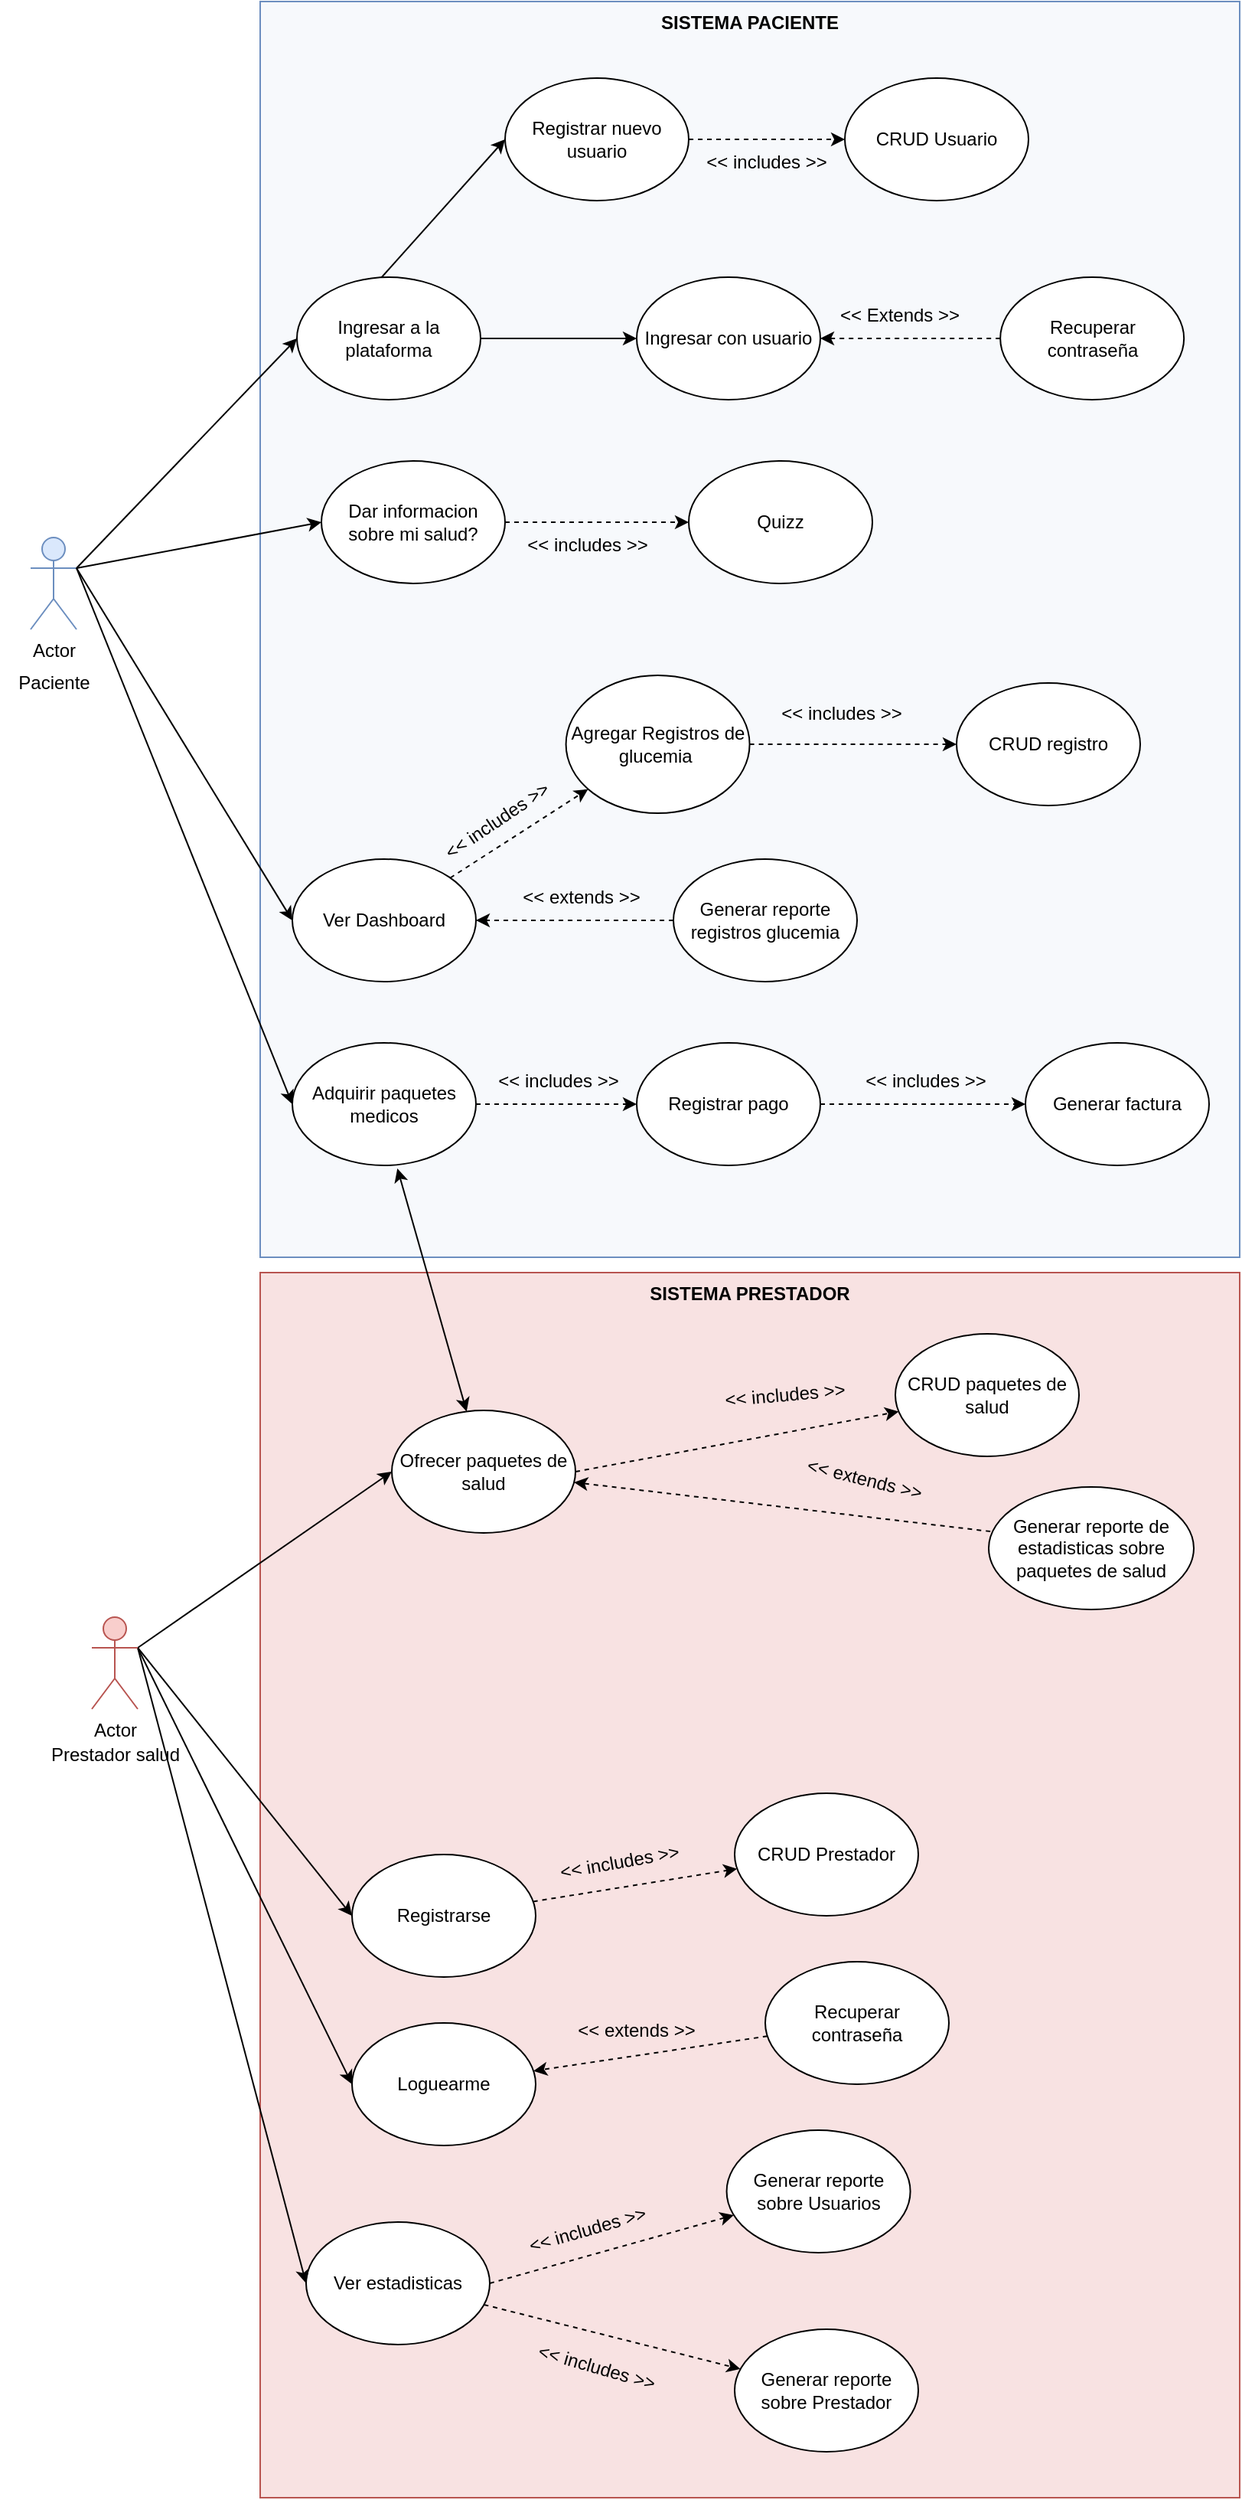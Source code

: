 <mxfile version="20.5.1" type="google"><diagram id="RDrsJchtXvlPUl6qopNz" name="Página-1"><mxGraphModel grid="1" page="1" gridSize="10" guides="1" tooltips="1" connect="1" arrows="1" fold="1" pageScale="1" pageWidth="827" pageHeight="1169" math="0" shadow="0"><root><mxCell id="0"/><mxCell id="1" parent="0"/><mxCell id="qS6tqDcZ1XG7NOxBia99-36" value="SISTEMA PRESTADOR" style="rounded=0;whiteSpace=wrap;html=1;fillColor=#F8E2E2;strokeColor=#b85450;align=center;verticalAlign=top;fontStyle=1;labelBackgroundColor=none;labelBorderColor=none;" vertex="1" parent="1"><mxGeometry x="270" y="670" width="640" height="800" as="geometry"/></mxCell><mxCell id="6UaIw8v2d6YvoBr4v4XX-1" value="SISTEMA PACIENTE" style="rounded=0;whiteSpace=wrap;html=1;fillColor=#F7F9FC;strokeColor=#6c8ebf;verticalAlign=top;fontStyle=1" vertex="1" parent="1"><mxGeometry x="270" y="-160" width="640" height="820" as="geometry"/></mxCell><mxCell id="6UaIw8v2d6YvoBr4v4XX-2" value="Actor" style="shape=umlActor;verticalLabelPosition=bottom;verticalAlign=top;html=1;outlineConnect=0;fillColor=#dae8fc;strokeColor=#6c8ebf;" vertex="1" parent="1"><mxGeometry x="120" y="190" width="30" height="60" as="geometry"/></mxCell><mxCell id="6UaIw8v2d6YvoBr4v4XX-3" value="Registrar nuevo usuario" style="ellipse;whiteSpace=wrap;html=1;" vertex="1" parent="1"><mxGeometry x="430" y="-110" width="120" height="80" as="geometry"/></mxCell><mxCell id="6UaIw8v2d6YvoBr4v4XX-4" value="" style="endArrow=classic;html=1;rounded=0;entryX=0;entryY=0.5;entryDx=0;entryDy=0;exitX=0.447;exitY=0.025;exitDx=0;exitDy=0;exitPerimeter=0;" edge="1" parent="1" source="qS6tqDcZ1XG7NOxBia99-1" target="6UaIw8v2d6YvoBr4v4XX-3"><mxGeometry width="50" height="50" relative="1" as="geometry"><mxPoint x="150" y="210" as="sourcePoint"/><mxPoint x="284" y="80" as="targetPoint"/></mxGeometry></mxCell><mxCell id="6UaIw8v2d6YvoBr4v4XX-6" value="Agregar Registros de glucemia&amp;nbsp;" style="ellipse;whiteSpace=wrap;html=1;" vertex="1" parent="1"><mxGeometry x="469.79" y="280" width="120" height="90" as="geometry"/></mxCell><mxCell id="6UaIw8v2d6YvoBr4v4XX-9" value="Ver Dashboard" style="ellipse;whiteSpace=wrap;html=1;" vertex="1" parent="1"><mxGeometry x="291" y="400" width="120" height="80" as="geometry"/></mxCell><mxCell id="iUNE1gPHPYde_Vm8SocA-6" style="edgeStyle=orthogonalEdgeStyle;rounded=0;orthogonalLoop=1;jettySize=auto;html=1;" edge="1" parent="1" source="qS6tqDcZ1XG7NOxBia99-1" target="iUNE1gPHPYde_Vm8SocA-4"><mxGeometry relative="1" as="geometry"/></mxCell><mxCell id="qS6tqDcZ1XG7NOxBia99-1" value="Ingresar a la plataforma" style="ellipse;whiteSpace=wrap;html=1;" vertex="1" parent="1"><mxGeometry x="294" y="20" width="120" height="80" as="geometry"/></mxCell><mxCell id="qS6tqDcZ1XG7NOxBia99-2" value="" style="endArrow=classic;html=1;rounded=0;entryX=0;entryY=0.5;entryDx=0;entryDy=0;" edge="1" parent="1" target="qS6tqDcZ1XG7NOxBia99-1"><mxGeometry width="50" height="50" relative="1" as="geometry"><mxPoint x="150" y="210" as="sourcePoint"/><mxPoint x="294" y="90" as="targetPoint"/></mxGeometry></mxCell><mxCell id="qS6tqDcZ1XG7NOxBia99-3" value="" style="endArrow=classic;html=1;rounded=0;entryX=0;entryY=0.5;entryDx=0;entryDy=0;" edge="1" parent="1" target="6UaIw8v2d6YvoBr4v4XX-9"><mxGeometry width="50" height="50" relative="1" as="geometry"><mxPoint x="150" y="210" as="sourcePoint"/><mxPoint x="291" y="350" as="targetPoint"/></mxGeometry></mxCell><mxCell id="qS6tqDcZ1XG7NOxBia99-4" value="Generar reporte registros glucemia" style="ellipse;whiteSpace=wrap;html=1;" vertex="1" parent="1"><mxGeometry x="540" y="400" width="120" height="80" as="geometry"/></mxCell><mxCell id="qS6tqDcZ1XG7NOxBia99-5" value="" style="endArrow=classic;html=1;rounded=0;exitX=0;exitY=0.5;exitDx=0;exitDy=0;entryX=1;entryY=0.5;entryDx=0;entryDy=0;dashed=1;" edge="1" parent="1" source="qS6tqDcZ1XG7NOxBia99-4" target="6UaIw8v2d6YvoBr4v4XX-9"><mxGeometry width="50" height="50" relative="1" as="geometry"><mxPoint x="387" y="440" as="sourcePoint"/><mxPoint x="437" y="390" as="targetPoint"/></mxGeometry></mxCell><mxCell id="qS6tqDcZ1XG7NOxBia99-6" value="&amp;lt;&amp;lt; extends &amp;gt;&amp;gt;" style="text;html=1;strokeColor=none;fillColor=none;align=center;verticalAlign=middle;whiteSpace=wrap;rounded=0;" vertex="1" parent="1"><mxGeometry x="440" y="410" width="80" height="30" as="geometry"/></mxCell><mxCell id="qS6tqDcZ1XG7NOxBia99-7" value="CRUD registro" style="ellipse;whiteSpace=wrap;html=1;" vertex="1" parent="1"><mxGeometry x="725" y="285" width="120" height="80" as="geometry"/></mxCell><mxCell id="qS6tqDcZ1XG7NOxBia99-8" value="" style="endArrow=classic;html=1;rounded=0;dashed=1;" edge="1" parent="1" source="6UaIw8v2d6YvoBr4v4XX-6" target="qS6tqDcZ1XG7NOxBia99-7"><mxGeometry width="50" height="50" relative="1" as="geometry"><mxPoint x="543" y="340" as="sourcePoint"/><mxPoint x="567" y="340" as="targetPoint"/></mxGeometry></mxCell><mxCell id="qS6tqDcZ1XG7NOxBia99-10" value="CRUD Usuario" style="ellipse;whiteSpace=wrap;html=1;" vertex="1" parent="1"><mxGeometry x="652" y="-110" width="120" height="80" as="geometry"/></mxCell><mxCell id="qS6tqDcZ1XG7NOxBia99-11" value="" style="endArrow=classic;html=1;rounded=0;exitX=1;exitY=0.5;exitDx=0;exitDy=0;entryX=0;entryY=0.5;entryDx=0;entryDy=0;dashed=1;" edge="1" parent="1" source="6UaIw8v2d6YvoBr4v4XX-3" target="qS6tqDcZ1XG7NOxBia99-10"><mxGeometry width="50" height="50" relative="1" as="geometry"><mxPoint x="656" y="-70" as="sourcePoint"/><mxPoint x="566" y="-70" as="targetPoint"/></mxGeometry></mxCell><mxCell id="qS6tqDcZ1XG7NOxBia99-12" value="&amp;lt;&amp;lt; includes &amp;gt;&amp;gt;" style="text;html=1;strokeColor=none;fillColor=none;align=center;verticalAlign=middle;whiteSpace=wrap;rounded=0;" vertex="1" parent="1"><mxGeometry x="556" y="-70" width="90" height="30" as="geometry"/></mxCell><mxCell id="qS6tqDcZ1XG7NOxBia99-16" value="" style="endArrow=classic;html=1;rounded=0;entryX=0;entryY=0.5;entryDx=0;entryDy=0;" edge="1" parent="1" target="qS6tqDcZ1XG7NOxBia99-17"><mxGeometry width="50" height="50" relative="1" as="geometry"><mxPoint x="150" y="210" as="sourcePoint"/><mxPoint x="190" y="100" as="targetPoint"/></mxGeometry></mxCell><mxCell id="qS6tqDcZ1XG7NOxBia99-17" value="Dar informacion sobre mi salud?" style="ellipse;whiteSpace=wrap;html=1;" vertex="1" parent="1"><mxGeometry x="310" y="140" width="120" height="80" as="geometry"/></mxCell><mxCell id="qS6tqDcZ1XG7NOxBia99-18" value="Quizz" style="ellipse;whiteSpace=wrap;html=1;" vertex="1" parent="1"><mxGeometry x="550" y="140" width="120" height="80" as="geometry"/></mxCell><mxCell id="qS6tqDcZ1XG7NOxBia99-19" value="" style="endArrow=classic;html=1;rounded=0;dashed=1;" edge="1" parent="1" source="qS6tqDcZ1XG7NOxBia99-17" target="qS6tqDcZ1XG7NOxBia99-18"><mxGeometry width="50" height="50" relative="1" as="geometry"><mxPoint x="457" y="180" as="sourcePoint"/><mxPoint x="465" y="180" as="targetPoint"/></mxGeometry></mxCell><mxCell id="qS6tqDcZ1XG7NOxBia99-22" value="Adquirir paquetes medicos" style="ellipse;whiteSpace=wrap;html=1;" vertex="1" parent="1"><mxGeometry x="291" y="520" width="120" height="80" as="geometry"/></mxCell><mxCell id="qS6tqDcZ1XG7NOxBia99-23" value="" style="endArrow=classic;html=1;rounded=0;exitX=1;exitY=0.333;exitDx=0;exitDy=0;exitPerimeter=0;entryX=0;entryY=0.5;entryDx=0;entryDy=0;" edge="1" parent="1" source="6UaIw8v2d6YvoBr4v4XX-2" target="qS6tqDcZ1XG7NOxBia99-22"><mxGeometry width="50" height="50" relative="1" as="geometry"><mxPoint x="103" y="540" as="sourcePoint"/><mxPoint x="278" y="540" as="targetPoint"/></mxGeometry></mxCell><mxCell id="qS6tqDcZ1XG7NOxBia99-24" value="Registrar pago" style="ellipse;whiteSpace=wrap;html=1;" vertex="1" parent="1"><mxGeometry x="516" y="520" width="120" height="80" as="geometry"/></mxCell><mxCell id="qS6tqDcZ1XG7NOxBia99-25" value="" style="endArrow=classic;html=1;rounded=0;dashed=1;" edge="1" parent="1" source="qS6tqDcZ1XG7NOxBia99-22" target="qS6tqDcZ1XG7NOxBia99-24"><mxGeometry width="50" height="50" relative="1" as="geometry"><mxPoint x="387" y="560" as="sourcePoint"/><mxPoint x="411" y="560" as="targetPoint"/></mxGeometry></mxCell><mxCell id="qS6tqDcZ1XG7NOxBia99-27" value="Generar factura" style="ellipse;whiteSpace=wrap;html=1;" vertex="1" parent="1"><mxGeometry x="770" y="520" width="120" height="80" as="geometry"/></mxCell><mxCell id="qS6tqDcZ1XG7NOxBia99-29" value="" style="endArrow=classic;html=1;rounded=0;dashed=1;" edge="1" parent="1" source="qS6tqDcZ1XG7NOxBia99-24" target="qS6tqDcZ1XG7NOxBia99-27"><mxGeometry width="50" height="50" relative="1" as="geometry"><mxPoint x="715" y="559" as="sourcePoint"/><mxPoint x="629" y="559" as="targetPoint"/></mxGeometry></mxCell><mxCell id="qS6tqDcZ1XG7NOxBia99-33" value="Prestador salud" style="text;html=1;align=center;verticalAlign=middle;resizable=0;points=[];autosize=1;strokeColor=none;fillColor=none;" vertex="1" parent="1"><mxGeometry x="120" y="970" width="110" height="30" as="geometry"/></mxCell><mxCell id="qS6tqDcZ1XG7NOxBia99-35" value="Ofrecer paquetes de salud" style="ellipse;whiteSpace=wrap;html=1;" vertex="1" parent="1"><mxGeometry x="356" y="760" width="120" height="80" as="geometry"/></mxCell><mxCell id="qS6tqDcZ1XG7NOxBia99-37" value="Registrarse" style="ellipse;whiteSpace=wrap;html=1;" vertex="1" parent="1"><mxGeometry x="330" y="1050" width="120" height="80" as="geometry"/></mxCell><mxCell id="qS6tqDcZ1XG7NOxBia99-38" value="" style="endArrow=classic;html=1;rounded=0;entryX=0;entryY=0.5;entryDx=0;entryDy=0;exitX=1;exitY=0.333;exitDx=0;exitDy=0;exitPerimeter=0;" edge="1" parent="1" source="qS6tqDcZ1XG7NOxBia99-69" target="qS6tqDcZ1XG7NOxBia99-37"><mxGeometry width="50" height="50" relative="1" as="geometry"><mxPoint x="172" y="989.459" as="sourcePoint"/><mxPoint x="332" y="1090" as="targetPoint"/></mxGeometry></mxCell><mxCell id="qS6tqDcZ1XG7NOxBia99-40" value="CRUD Prestador" style="ellipse;whiteSpace=wrap;html=1;" vertex="1" parent="1"><mxGeometry x="580" y="1010" width="120" height="80" as="geometry"/></mxCell><mxCell id="qS6tqDcZ1XG7NOxBia99-41" value="" style="endArrow=classic;html=1;rounded=0;dashed=1;" edge="1" parent="1" source="qS6tqDcZ1XG7NOxBia99-37" target="qS6tqDcZ1XG7NOxBia99-40"><mxGeometry width="50" height="50" relative="1" as="geometry"><mxPoint x="454" y="870" as="sourcePoint"/><mxPoint x="478" y="870" as="targetPoint"/></mxGeometry></mxCell><mxCell id="qS6tqDcZ1XG7NOxBia99-43" value="Recuperar contraseña" style="ellipse;whiteSpace=wrap;html=1;" vertex="1" parent="1"><mxGeometry x="600" y="1120" width="120" height="80" as="geometry"/></mxCell><mxCell id="qS6tqDcZ1XG7NOxBia99-44" value="" style="endArrow=classic;html=1;rounded=0;dashed=1;" edge="1" parent="1" source="qS6tqDcZ1XG7NOxBia99-43" target="qS6tqDcZ1XG7NOxBia99-48"><mxGeometry width="50" height="50" relative="1" as="geometry"><mxPoint x="460" y="960" as="sourcePoint"/><mxPoint x="484" y="960" as="targetPoint"/></mxGeometry></mxCell><mxCell id="qS6tqDcZ1XG7NOxBia99-46" value="" style="endArrow=classic;html=1;rounded=0;entryX=0;entryY=0.5;entryDx=0;entryDy=0;exitX=1;exitY=0.333;exitDx=0;exitDy=0;exitPerimeter=0;" edge="1" parent="1" source="qS6tqDcZ1XG7NOxBia99-69" target="qS6tqDcZ1XG7NOxBia99-35"><mxGeometry width="50" height="50" relative="1" as="geometry"><mxPoint x="233.19" y="782.81" as="sourcePoint"/><mxPoint x="342" y="830" as="targetPoint"/></mxGeometry></mxCell><mxCell id="qS6tqDcZ1XG7NOxBia99-47" value="Ver estadisticas" style="ellipse;whiteSpace=wrap;html=1;" vertex="1" parent="1"><mxGeometry x="300" y="1290" width="120" height="80" as="geometry"/></mxCell><mxCell id="qS6tqDcZ1XG7NOxBia99-48" value="Loguearme" style="ellipse;whiteSpace=wrap;html=1;" vertex="1" parent="1"><mxGeometry x="330" y="1160" width="120" height="80" as="geometry"/></mxCell><mxCell id="qS6tqDcZ1XG7NOxBia99-49" value="" style="endArrow=classic;html=1;rounded=0;entryX=0;entryY=0.5;entryDx=0;entryDy=0;exitX=1;exitY=0.333;exitDx=0;exitDy=0;exitPerimeter=0;" edge="1" parent="1" source="qS6tqDcZ1XG7NOxBia99-69" target="qS6tqDcZ1XG7NOxBia99-48"><mxGeometry width="50" height="50" relative="1" as="geometry"><mxPoint x="160" y="1100" as="sourcePoint"/><mxPoint x="324" y="1200" as="targetPoint"/></mxGeometry></mxCell><mxCell id="qS6tqDcZ1XG7NOxBia99-50" value="" style="endArrow=classic;html=1;rounded=0;entryX=0;entryY=0.5;entryDx=0;entryDy=0;exitX=1;exitY=0.333;exitDx=0;exitDy=0;exitPerimeter=0;" edge="1" parent="1" source="qS6tqDcZ1XG7NOxBia99-69" target="qS6tqDcZ1XG7NOxBia99-47"><mxGeometry width="50" height="50" relative="1" as="geometry"><mxPoint x="243.96" y="841.6" as="sourcePoint"/><mxPoint x="352" y="1020" as="targetPoint"/></mxGeometry></mxCell><mxCell id="qS6tqDcZ1XG7NOxBia99-51" value="CRUD paquetes de salud" style="ellipse;whiteSpace=wrap;html=1;" vertex="1" parent="1"><mxGeometry x="685" y="710" width="120" height="80" as="geometry"/></mxCell><mxCell id="qS6tqDcZ1XG7NOxBia99-54" value="" style="endArrow=classic;html=1;rounded=0;exitX=1;exitY=0.5;exitDx=0;exitDy=0;dashed=1;" edge="1" parent="1" source="qS6tqDcZ1XG7NOxBia99-35" target="qS6tqDcZ1XG7NOxBia99-51"><mxGeometry width="50" height="50" relative="1" as="geometry"><mxPoint x="648" y="740" as="sourcePoint"/><mxPoint x="540" y="740" as="targetPoint"/></mxGeometry></mxCell><mxCell id="qS6tqDcZ1XG7NOxBia99-55" value="Generar reporte de estadisticas sobre paquetes de salud" style="ellipse;whiteSpace=wrap;html=1;" vertex="1" parent="1"><mxGeometry x="746" y="810" width="134" height="80" as="geometry"/></mxCell><mxCell id="qS6tqDcZ1XG7NOxBia99-56" value="" style="endArrow=classic;html=1;rounded=0;exitX=0.008;exitY=0.363;exitDx=0;exitDy=0;dashed=1;exitPerimeter=0;" edge="1" parent="1" source="qS6tqDcZ1XG7NOxBia99-55" target="qS6tqDcZ1XG7NOxBia99-35"><mxGeometry width="50" height="50" relative="1" as="geometry"><mxPoint x="636" y="815" as="sourcePoint"/><mxPoint x="660" y="815" as="targetPoint"/></mxGeometry></mxCell><mxCell id="qS6tqDcZ1XG7NOxBia99-57" value="&amp;lt;&amp;lt; extends &amp;gt;&amp;gt;" style="text;html=1;strokeColor=none;fillColor=none;align=center;verticalAlign=middle;whiteSpace=wrap;rounded=0;rotation=14;" vertex="1" parent="1"><mxGeometry x="619.79" y="790" width="90" height="30" as="geometry"/></mxCell><mxCell id="qS6tqDcZ1XG7NOxBia99-59" value="" style="endArrow=classic;html=1;rounded=0;dashed=1;" edge="1" parent="1" source="6UaIw8v2d6YvoBr4v4XX-9" target="6UaIw8v2d6YvoBr4v4XX-6"><mxGeometry width="50" height="50" relative="1" as="geometry"><mxPoint x="570" y="390" as="sourcePoint"/><mxPoint x="620" y="340" as="targetPoint"/></mxGeometry></mxCell><mxCell id="qS6tqDcZ1XG7NOxBia99-60" value="" style="endArrow=classic;startArrow=classic;html=1;rounded=0;entryX=0.572;entryY=1.025;entryDx=0;entryDy=0;entryPerimeter=0;" edge="1" parent="1" source="qS6tqDcZ1XG7NOxBia99-35" target="qS6tqDcZ1XG7NOxBia99-22"><mxGeometry width="50" height="50" relative="1" as="geometry"><mxPoint x="570" y="780" as="sourcePoint"/><mxPoint x="620" y="730" as="targetPoint"/></mxGeometry></mxCell><mxCell id="qS6tqDcZ1XG7NOxBia99-61" value="Generar reporte sobre Usuarios" style="ellipse;whiteSpace=wrap;html=1;" vertex="1" parent="1"><mxGeometry x="574.79" y="1230" width="120" height="80" as="geometry"/></mxCell><mxCell id="qS6tqDcZ1XG7NOxBia99-62" value="" style="endArrow=classic;html=1;rounded=0;exitX=1;exitY=0.5;exitDx=0;exitDy=0;dashed=1;" edge="1" parent="1" source="qS6tqDcZ1XG7NOxBia99-47" target="qS6tqDcZ1XG7NOxBia99-61"><mxGeometry width="50" height="50" relative="1" as="geometry"><mxPoint x="463.79" y="1110" as="sourcePoint"/><mxPoint x="471.578" y="1113.359" as="targetPoint"/></mxGeometry></mxCell><mxCell id="qS6tqDcZ1XG7NOxBia99-64" value="Generar reporte sobre Prestador" style="ellipse;whiteSpace=wrap;html=1;" vertex="1" parent="1"><mxGeometry x="580" y="1360" width="120" height="80" as="geometry"/></mxCell><mxCell id="qS6tqDcZ1XG7NOxBia99-65" value="" style="endArrow=classic;html=1;rounded=0;dashed=1;" edge="1" parent="1" source="qS6tqDcZ1XG7NOxBia99-47" target="qS6tqDcZ1XG7NOxBia99-64"><mxGeometry width="50" height="50" relative="1" as="geometry"><mxPoint x="469.79" y="1200" as="sourcePoint"/><mxPoint x="454.216" y="1138.284" as="targetPoint"/></mxGeometry></mxCell><mxCell id="qS6tqDcZ1XG7NOxBia99-67" value="Paciente" style="text;html=1;align=center;verticalAlign=middle;resizable=0;points=[];autosize=1;strokeColor=none;fillColor=none;" vertex="1" parent="1"><mxGeometry x="100" y="270" width="70" height="30" as="geometry"/></mxCell><mxCell id="qS6tqDcZ1XG7NOxBia99-69" value="Actor" style="shape=umlActor;verticalLabelPosition=bottom;verticalAlign=top;html=1;outlineConnect=0;fillColor=#f8cecc;strokeColor=#b85450;" vertex="1" parent="1"><mxGeometry x="160" y="895" width="30" height="60" as="geometry"/></mxCell><mxCell id="qS6tqDcZ1XG7NOxBia99-70" value="&amp;lt;&amp;lt; extends &amp;gt;&amp;gt;" style="text;html=1;strokeColor=none;fillColor=none;align=center;verticalAlign=middle;whiteSpace=wrap;rounded=0;rotation=0;" vertex="1" parent="1"><mxGeometry x="476" y="1150" width="80" height="30" as="geometry"/></mxCell><mxCell id="qS6tqDcZ1XG7NOxBia99-71" value="&amp;lt;&amp;lt; includes &amp;gt;&amp;gt;" style="text;html=1;strokeColor=none;fillColor=none;align=center;verticalAlign=middle;whiteSpace=wrap;rounded=0;" vertex="1" parent="1"><mxGeometry x="439" y="180" width="90" height="30" as="geometry"/></mxCell><mxCell id="qS6tqDcZ1XG7NOxBia99-72" value="&amp;lt;&amp;lt; includes &amp;gt;&amp;gt;" style="text;html=1;strokeColor=none;fillColor=none;align=center;verticalAlign=middle;whiteSpace=wrap;rounded=0;" vertex="1" parent="1"><mxGeometry x="604.79" y="290" width="90" height="30" as="geometry"/></mxCell><mxCell id="qS6tqDcZ1XG7NOxBia99-73" value="&amp;lt;&amp;lt; includes &amp;gt;&amp;gt;" style="text;html=1;strokeColor=none;fillColor=none;align=center;verticalAlign=middle;whiteSpace=wrap;rounded=0;rotation=-34;" vertex="1" parent="1"><mxGeometry x="379.79" y="360" width="90" height="30" as="geometry"/></mxCell><mxCell id="qS6tqDcZ1XG7NOxBia99-74" value="&amp;lt;&amp;lt; includes &amp;gt;&amp;gt;" style="text;html=1;strokeColor=none;fillColor=none;align=center;verticalAlign=middle;whiteSpace=wrap;rounded=0;" vertex="1" parent="1"><mxGeometry x="420" y="530" width="90" height="30" as="geometry"/></mxCell><mxCell id="qS6tqDcZ1XG7NOxBia99-75" value="&amp;lt;&amp;lt; includes &amp;gt;&amp;gt;" style="text;html=1;strokeColor=none;fillColor=none;align=center;verticalAlign=middle;whiteSpace=wrap;rounded=0;" vertex="1" parent="1"><mxGeometry x="660" y="530" width="90" height="30" as="geometry"/></mxCell><mxCell id="qS6tqDcZ1XG7NOxBia99-76" value="&amp;lt;&amp;lt; includes &amp;gt;&amp;gt;" style="text;html=1;strokeColor=none;fillColor=none;align=center;verticalAlign=middle;whiteSpace=wrap;rounded=0;rotation=-5;" vertex="1" parent="1"><mxGeometry x="567.79" y="735" width="90" height="30" as="geometry"/></mxCell><mxCell id="qS6tqDcZ1XG7NOxBia99-77" value="&amp;lt;&amp;lt; includes &amp;gt;&amp;gt;" style="text;html=1;strokeColor=none;fillColor=none;align=center;verticalAlign=middle;whiteSpace=wrap;rounded=0;rotation=-10;" vertex="1" parent="1"><mxGeometry x="460" y="1040" width="90" height="30" as="geometry"/></mxCell><mxCell id="qS6tqDcZ1XG7NOxBia99-78" value="&amp;lt;&amp;lt; includes &amp;gt;&amp;gt;" style="text;html=1;strokeColor=none;fillColor=none;align=center;verticalAlign=middle;whiteSpace=wrap;rounded=0;rotation=-16;" vertex="1" parent="1"><mxGeometry x="439" y="1280" width="90" height="30" as="geometry"/></mxCell><mxCell id="qS6tqDcZ1XG7NOxBia99-79" value="&amp;lt;&amp;lt; includes &amp;gt;&amp;gt;" style="text;html=1;strokeColor=none;fillColor=none;align=center;verticalAlign=middle;whiteSpace=wrap;rounded=0;rotation=16;" vertex="1" parent="1"><mxGeometry x="445" y="1370" width="90" height="30" as="geometry"/></mxCell><mxCell id="iUNE1gPHPYde_Vm8SocA-1" value="Recuperar contraseña" style="ellipse;whiteSpace=wrap;html=1;" vertex="1" parent="1"><mxGeometry x="753.58" y="20" width="120" height="80" as="geometry"/></mxCell><mxCell id="iUNE1gPHPYde_Vm8SocA-2" value="" style="endArrow=classic;html=1;rounded=0;dashed=1;entryX=1;entryY=0.5;entryDx=0;entryDy=0;" edge="1" parent="1" source="iUNE1gPHPYde_Vm8SocA-1" target="iUNE1gPHPYde_Vm8SocA-4"><mxGeometry width="50" height="50" relative="1" as="geometry"><mxPoint x="617.79" y="20" as="sourcePoint"/><mxPoint x="619.79" y="60" as="targetPoint"/></mxGeometry></mxCell><mxCell id="iUNE1gPHPYde_Vm8SocA-3" value="&amp;lt;&amp;lt; Extends &amp;gt;&amp;gt;" style="text;html=1;strokeColor=none;fillColor=none;align=center;verticalAlign=middle;whiteSpace=wrap;rounded=0;rotation=0;" vertex="1" parent="1"><mxGeometry x="644.79" y="30" width="86" height="30" as="geometry"/></mxCell><mxCell id="iUNE1gPHPYde_Vm8SocA-4" value="Ingresar con usuario" style="ellipse;whiteSpace=wrap;html=1;" vertex="1" parent="1"><mxGeometry x="516" y="20" width="120" height="80" as="geometry"/></mxCell></root></mxGraphModel></diagram></mxfile>